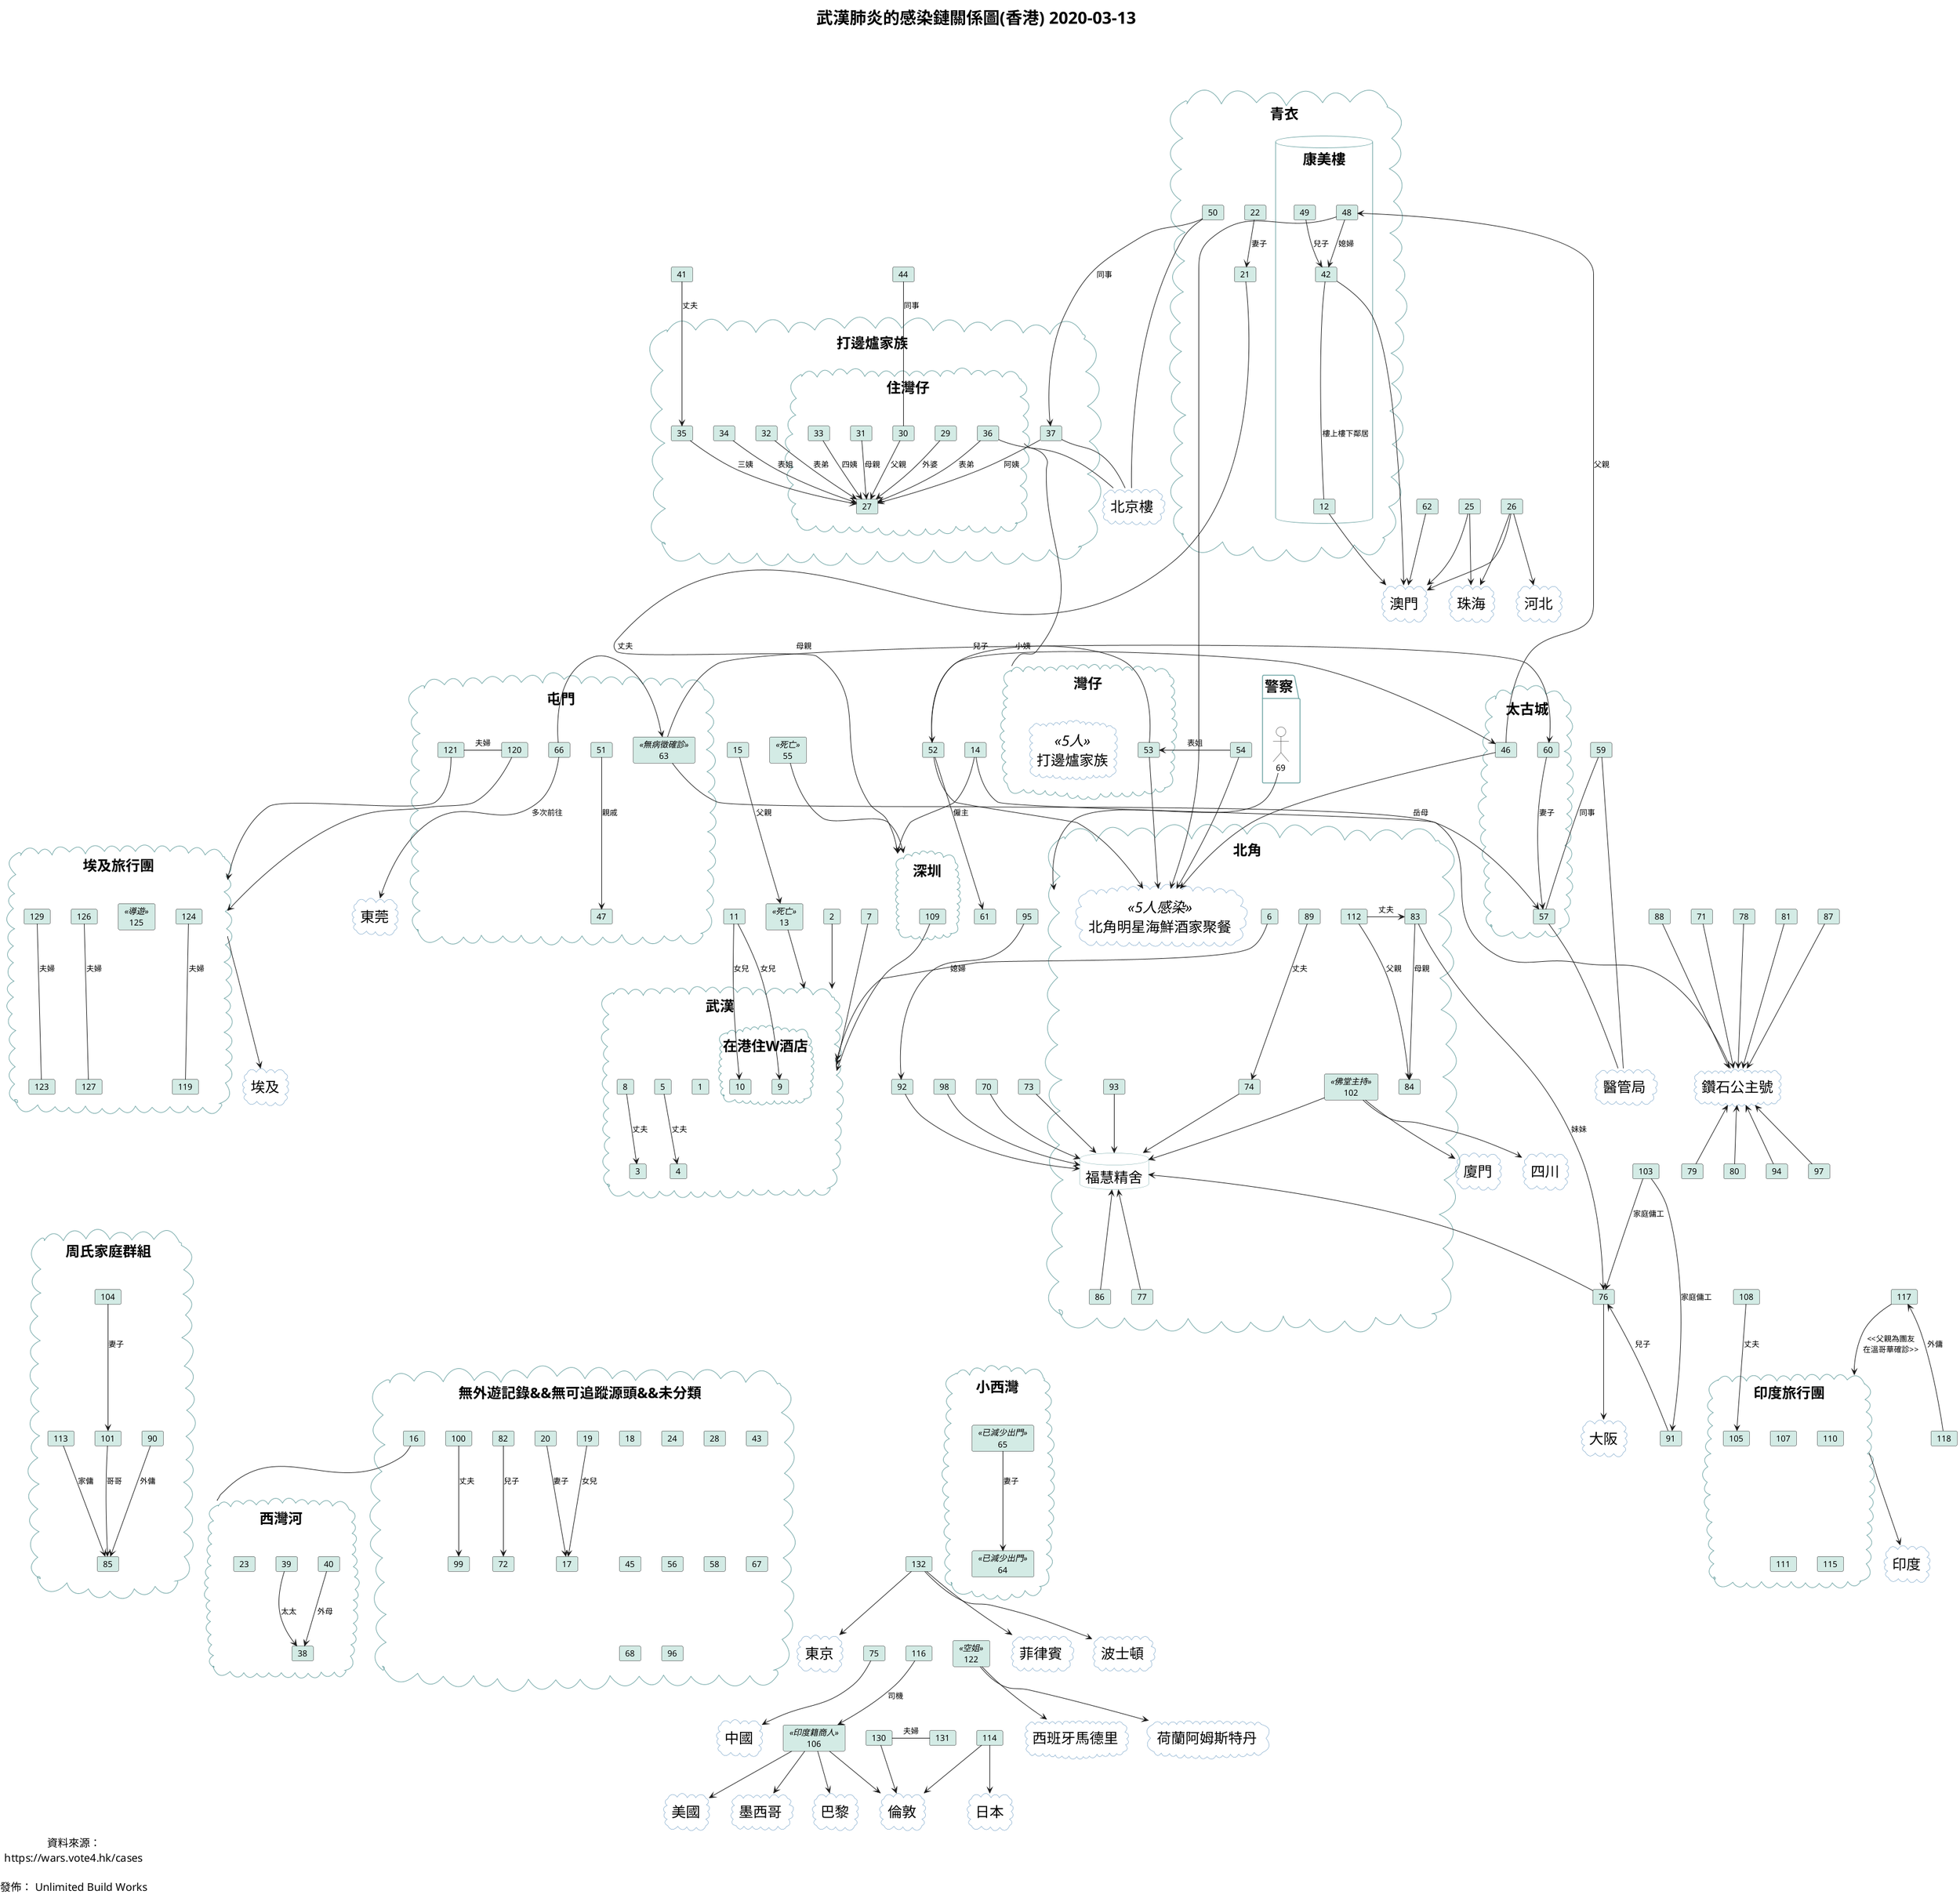 @startuml

title 武漢肺炎的感染鏈關係圖(香港) 2020-03-13\n\n

cloud "深圳" as ShenZhen {
	card 109
}

card 54

cloud "珠海" as Zhuhai

cloud "北京樓" as PekingRest

cloud "青衣" as TsingYi {

  database "康美樓" as HongMei {
    card 42
    card 12
		card 49
		card 48
    42 --- 12: 樓上樓下鄰居
  }
  card 21
  card 22
  card 50
  22-->21: 妻子
}

cloud "西灣河" as SaiWanHo {
  card 38
  card 40
  card 39
	card 23
  39 --> 38: 太太
  40 --> 38: 外母
}

cloud "小西灣" {
	card 64 <<已減少出門>>
	card 65 <<已減少出門>>
}

package "警察" as Police {
	actor 69
}

card 41
cloud "打邊爐家族" as HotPotFamily {

	cloud "住灣仔" as HotPotFamilyWanChain {
		card 27
		card 29
		card 30
		card 31
		card 33
		card 36
	}

  card 37
  card 32
  card 34
  card 35
  29 --> 27: 外婆
  30 --> 27: 父親
  31 --> 27: 母親
  32 --> 27: 表弟
  33 --> 27: 四姨
  34 --> 27: 表姐
  35 --> 27: 三姨
  36 --> 27: 表弟
  37 --> 27: 阿姨
  41 --> 35: 丈夫
}

card 40
card 39

cloud "無外遊記錄&&無可追蹤源頭&&未分類" as NoRecord {
  card 16
  card 17
  card 18
	card 19
	card 20
  card 24
  card 28
	card 43
	card 45
	card 56
  card 58
	card 67
	card 68
	card 72
	card 82
	card 96
	card 99
	card 100
	100 --> 99: 丈夫
}

cloud "周氏家庭群組" as ChauFamily {
	card 85
	card 90
	card 101
	card 104
	card 113
	101 --> 85: 哥哥
	90 --> 85: 外傭
	104 --> 101: 妻子
	113 --> 85: 家傭
}

cloud "澳門" as Macau

cloud "武漢" as Wuhan {
  card 1
  card 3
  card 4
  card 5
  card 8

  cloud "在港住W酒店" as WHotel {
    card 9
    card 10
  }

  5--> 4: 丈夫
  8--> 3: 丈夫
}

cloud "太古城" as TaikooShing {
	card 46
	card 57
	card 60
}

cloud "灣仔" as WanChai {
	card 53
	cloud 打邊爐家族 <<5人>>
}

cloud "鑽石公主號" as DiamondPrincess

cloud "屯門" as TuenMun {
	card 47
	card 51
	card 63 <<無病徵確診>>
	card 66
	card 120
	card 121
	120 - 121 : 夫婦
}

cloud "醫管局" as HA
cloud "河北"
cloud "東莞"

cloud "北角" as NorthPoint {
	database "福慧精舍"
	card 6
	card 74
	card 77
	card 83
	card 84
	card 86
	card 89
	card 93
	card 102<<佛堂主持>>
	card 112
	89 --> 74: 丈夫
	cloud "北角明星海鮮酒家聚餐" <<5人感染>>
	102 --> 福慧精舍
	112 -> 83: 丈夫
	112 --> 84: 父親
}

cloud "中國"
cloud "大阪"
cloud "四川"
cloud "廈門"
cloud "印度" as India

cloud "印度旅行團" as IndiaTravelDan {
	card 105
	card 107
	card 110
	card 111
	card 115
}

IndiaTravelDan --> India

cloud "美國"
cloud "墨西哥"
cloud "倫敦"
cloud "巴黎"
cloud "日本" as Japan
cloud "埃及" as Egypt
cloud "埃及旅行團" as EgyptTravelDan {
	card 119
	card 123
	card 124
	card 125 <<導遊>>
	card 126
	card 127
	card 129
	126 -- 127: 夫婦
	129 -- 123: 夫婦
	124 -- 119: 夫婦
}
cloud "西班牙馬德里"
cloud "荷蘭阿姆斯特丹"
cloud "菲律賓" as Philippine
cloud "波士頓"  as Boston
cloud "東京"  as Tokyo

102 --> 四川
102 --> 廈門

card 59
card 14
card 39
card 11
card 2
card 7
card 44
card 52
card 61
card 13 <<死亡>>
card 15
card 25
card 26
card 55 <<死亡>>
card 62
card 70
card 71
card 73
card 75
card 76
card 78
card 79
card 80
card 81
card 87
card 88
card 91
card 92
card 94
card 95
card 97
card 98
card 103
card 106 <<印度籍商人>>
card 108
card 114
card 116
card 117
card 118
card 122 <<空姐>>
card 130
card 131
card 132

49 --> 42: 兒子
46 --> 48: 父親
21 --> ShenZhen
20 --> 17: 妻子
19 --> 17: 女兒
15 --> 13: 父親
14 --- DiamondPrincess
11 --> 10: 女兒
11 --> 9: 女兒
2 --> Wuhan
6 --> Wuhan
7 --> Wuhan
13 --> Wuhan
44 -- 30: 同事
52 --> 61: 僱主
52 --> 46: 小姨
48 --> 42: 媳婦
42 --> Macau
12 --> Macau
25 --> Macau
25 --> Zhuhai
26 --> Macau
26 --> Zhuhai
26 --> 河北
50 --> 37: 同事
51 --> 47: 親戚
53 -> 52: 兒子
54 -> 53: 表姐
55 --> ShenZhen
59 -- HA
57 -- HA
60 --> 57: 妻子
14 --> ShenZhen
50 --- PekingRest
37 -- PekingRest
36 -- PekingRest
16 -- SaiWanHo
62 --> Macau
63 -> 60: 母親
63-> 57: 岳母
59 -- 57: 同事
65 --> 64: 妻子
66 -> 63: 丈夫
66 --> 東莞: 多次前往
71 --> DiamondPrincess
75 --> 中國
76 --> 大阪
78 --> DiamondPrincess
76 <-- 91: 兒子
DiamondPrincess <-- 94
DiamondPrincess <-- 97
DiamondPrincess <-- 79

69 --> NorthPoint
70 --> 福慧精舍
73 --> 福慧精舍
74 --> 福慧精舍
92 --> 福慧精舍
93 --> 福慧精舍
98 --> 福慧精舍
福慧精舍 <-- 86
福慧精舍 <-- 77
福慧精舍 <-- 76

95 --> 92: 媳婦
103 --> 76: 家庭傭工
103 --> 91: 家庭傭工

DiamondPrincess <-- 80

81 --> DiamondPrincess
87 --> DiamondPrincess
88 --> DiamondPrincess

82 --> 72: 兒子
83 -> 76: 妹妹
83 --> 84: 母親

54 --> 北角明星海鮮酒家聚餐
53 --> 北角明星海鮮酒家聚餐
52 --> 北角明星海鮮酒家聚餐
48 --> 北角明星海鮮酒家聚餐
46 --> 北角明星海鮮酒家聚餐
106 --> 美國
106 --> 墨西哥
106 --> 倫敦
106 --> 巴黎
108 --> 105: 丈夫
109 --> Wuhan
114 --> Japan
114 --> 倫敦
116 --> 106: 司機
117 --> IndiaTravelDan : <<父親為團友\n在溫哥華確診>>
117 <-- 118: 外傭
120 --> EgyptTravelDan
121 --> EgyptTravelDan
EgyptTravelDan --> Egypt
122 --> 西班牙馬德里
122 --> 荷蘭阿姆斯特丹
130 --> 倫敦
130 - 131: 夫婦
132 --> Boston
132 --> Philippine
132 --> Tokyo

HotPotFamilyWanChain ---- WanChai

/'Layout
'/

TsingYi -[hidden]------ NorthPoint
TsingYi -[hidden]------ HotPotFamily
TuenMun -[hidden]----- NoRecord
ChauFamily -[hidden]- NoRecord
ChauFamily -[hidden]- IndiaTravelDan
ChauFamily -[hidden]- SaiWanHo
ChauFamily -[hidden]- 小西灣

ChauFamily -[hidden]--- 75

132 -[hidden]- 122
132 -[hidden]- 75
132 -[hidden]- 116



left footer
資料來源：
https://wars.vote4.hk/cases

發佈： Unlimited Build Works
endfooter

skinparam classAttributeIconSize 0
hide circle
skinparam monochrome false

skinparam class {
	BackgroundColor transparent
}

skinparam node {
	BackgroundColor transparent
}

skinparam cloud {
	FontSize 24
	BorderColor steelblue
	BackgroundColor transparent
}

'skinparam ArrowColor coral
'skinparam ArrowColor firebrick
skinparam ArrowColor black
skinparam TitleFontSize 28
skinparam ActorBackgroundColor transparent

skinparam database {
	FontSize 24
	BorderColor #6ca3a3
	BackgroundColor transparent
}

skinparam package {
	FontSize 24
	BorderColor #6ca3a3
}

skinparam card {
	BackgroundColor d3ebe5
}

skinparam Header {
	FontColor black
}

skinparam actor {
	BackgroundColor transparent
}

skinparam Footer {
	FontSize 18
	FontColor black
}

@enduml
